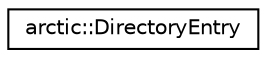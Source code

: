 digraph "Graphical Class Hierarchy"
{
 // LATEX_PDF_SIZE
  edge [fontname="Helvetica",fontsize="10",labelfontname="Helvetica",labelfontsize="10"];
  node [fontname="Helvetica",fontsize="10",shape=record];
  rankdir="LR";
  Node0 [label="arctic::DirectoryEntry",height=0.2,width=0.4,color="black", fillcolor="white", style="filled",URL="$structarctic_1_1_directory_entry.html",tooltip=" "];
}

